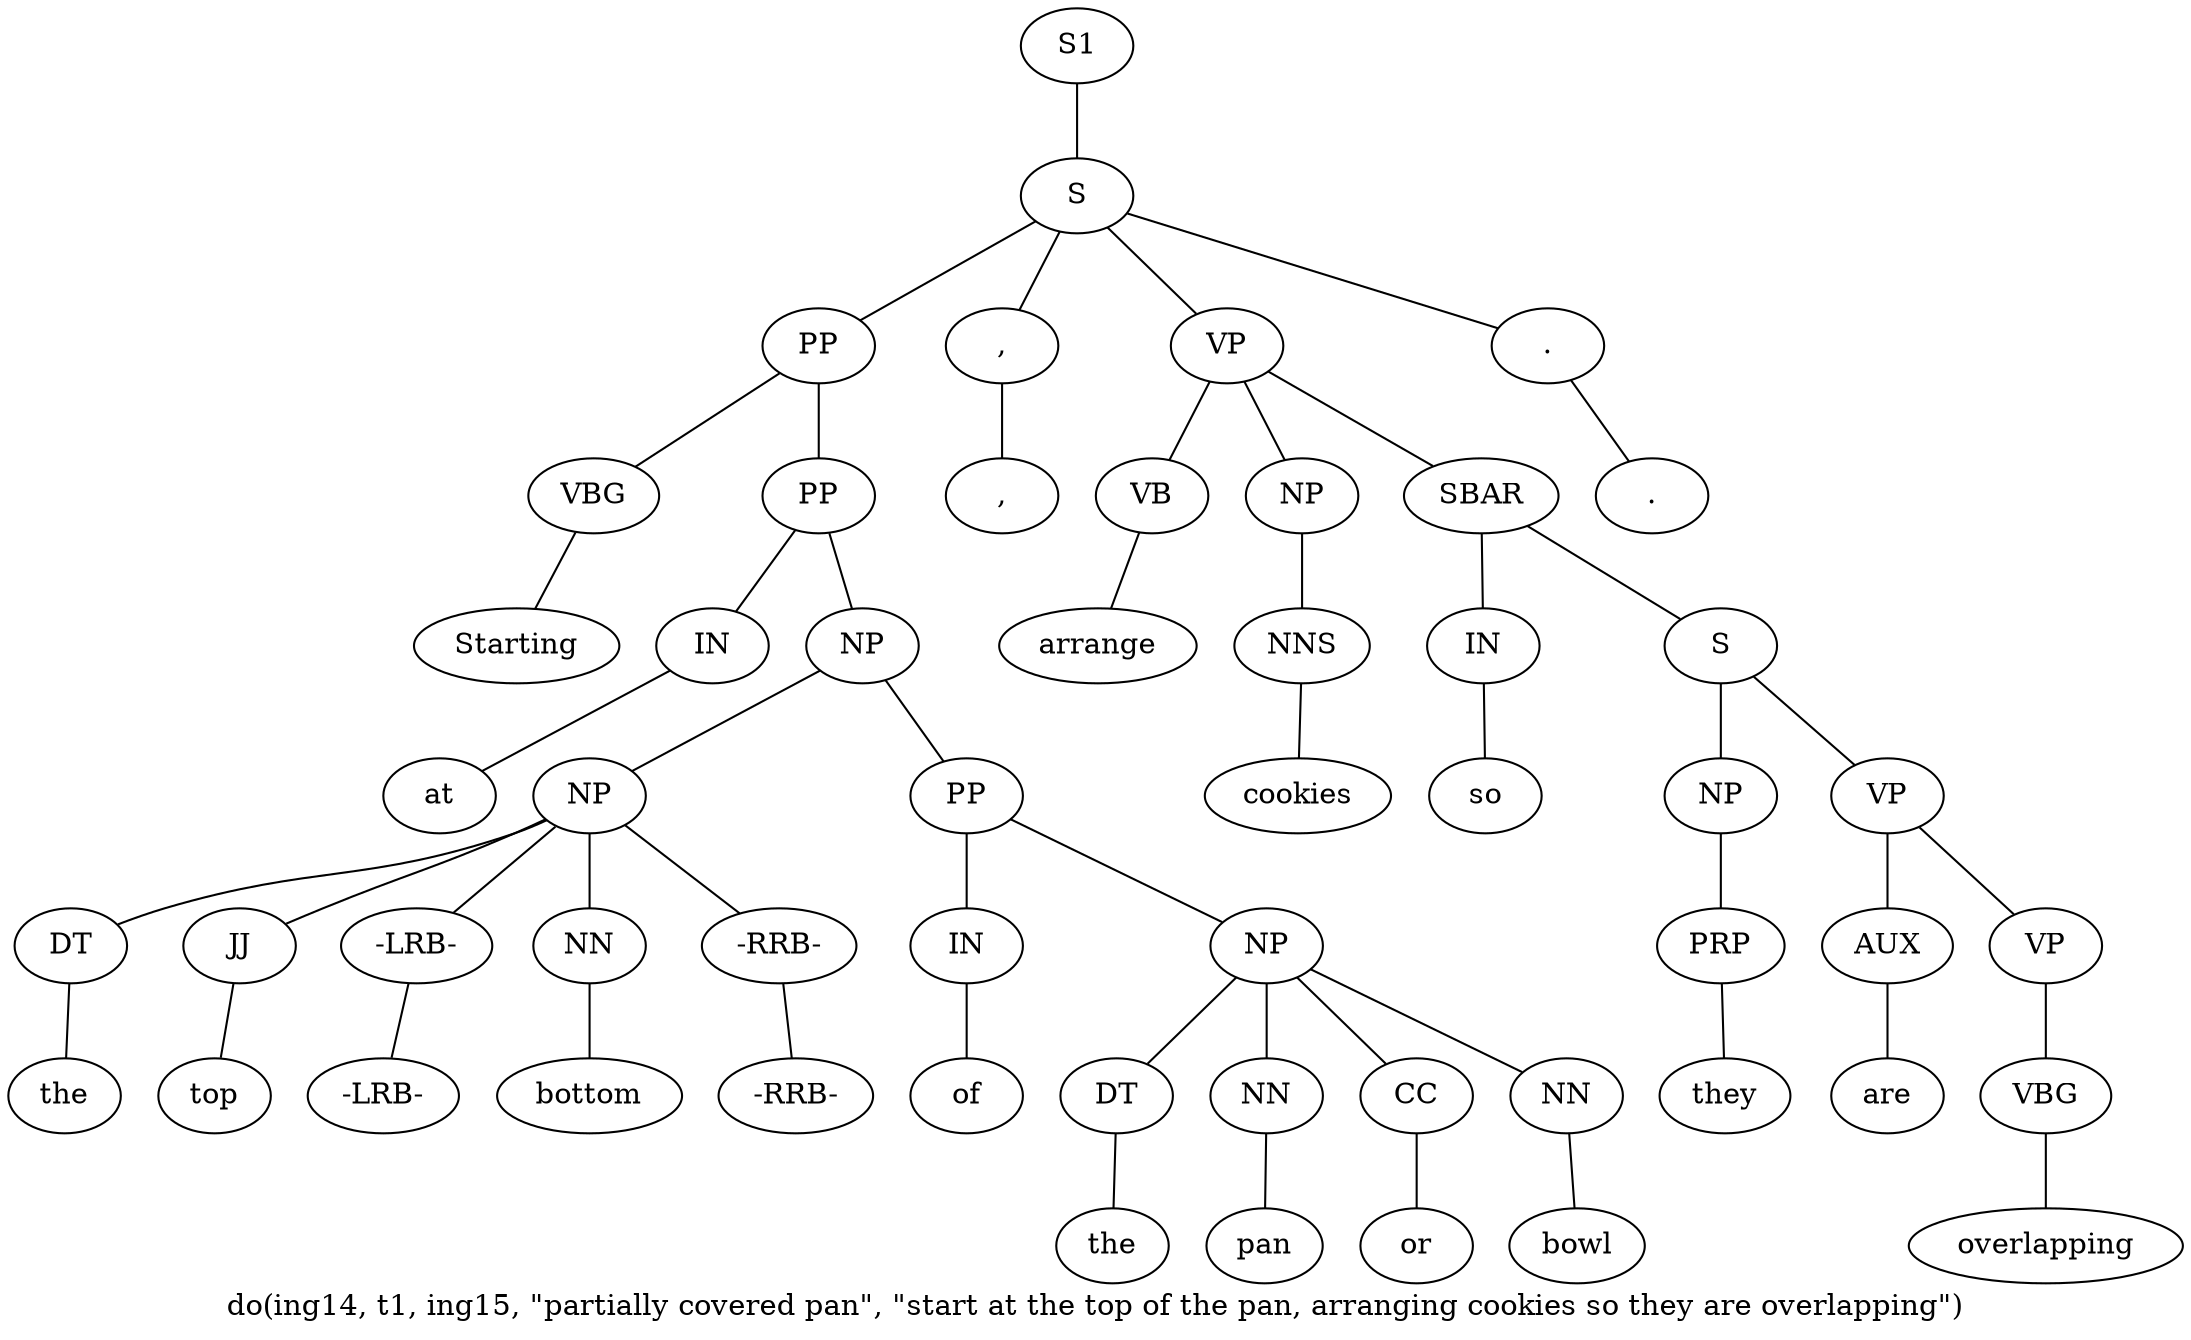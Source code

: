 graph SyntaxGraph {
	label = "do(ing14, t1, ing15, \"partially covered pan\", \"start at the top of the pan, arranging cookies so they are overlapping\")";
	Node0 [label="S1"];
	Node1 [label="S"];
	Node2 [label="PP"];
	Node3 [label="VBG"];
	Node4 [label="Starting"];
	Node5 [label="PP"];
	Node6 [label="IN"];
	Node7 [label="at"];
	Node8 [label="NP"];
	Node9 [label="NP"];
	Node10 [label="DT"];
	Node11 [label="the"];
	Node12 [label="JJ"];
	Node13 [label="top"];
	Node14 [label="-LRB-"];
	Node15 [label="-LRB-"];
	Node16 [label="NN"];
	Node17 [label="bottom"];
	Node18 [label="-RRB-"];
	Node19 [label="-RRB-"];
	Node20 [label="PP"];
	Node21 [label="IN"];
	Node22 [label="of"];
	Node23 [label="NP"];
	Node24 [label="DT"];
	Node25 [label="the"];
	Node26 [label="NN"];
	Node27 [label="pan"];
	Node28 [label="CC"];
	Node29 [label="or"];
	Node30 [label="NN"];
	Node31 [label="bowl"];
	Node32 [label=","];
	Node33 [label=","];
	Node34 [label="VP"];
	Node35 [label="VB"];
	Node36 [label="arrange"];
	Node37 [label="NP"];
	Node38 [label="NNS"];
	Node39 [label="cookies"];
	Node40 [label="SBAR"];
	Node41 [label="IN"];
	Node42 [label="so"];
	Node43 [label="S"];
	Node44 [label="NP"];
	Node45 [label="PRP"];
	Node46 [label="they"];
	Node47 [label="VP"];
	Node48 [label="AUX"];
	Node49 [label="are"];
	Node50 [label="VP"];
	Node51 [label="VBG"];
	Node52 [label="overlapping"];
	Node53 [label="."];
	Node54 [label="."];

	Node0 -- Node1;
	Node1 -- Node2;
	Node1 -- Node32;
	Node1 -- Node34;
	Node1 -- Node53;
	Node2 -- Node3;
	Node2 -- Node5;
	Node3 -- Node4;
	Node5 -- Node6;
	Node5 -- Node8;
	Node6 -- Node7;
	Node8 -- Node9;
	Node8 -- Node20;
	Node9 -- Node10;
	Node9 -- Node12;
	Node9 -- Node14;
	Node9 -- Node16;
	Node9 -- Node18;
	Node10 -- Node11;
	Node12 -- Node13;
	Node14 -- Node15;
	Node16 -- Node17;
	Node18 -- Node19;
	Node20 -- Node21;
	Node20 -- Node23;
	Node21 -- Node22;
	Node23 -- Node24;
	Node23 -- Node26;
	Node23 -- Node28;
	Node23 -- Node30;
	Node24 -- Node25;
	Node26 -- Node27;
	Node28 -- Node29;
	Node30 -- Node31;
	Node32 -- Node33;
	Node34 -- Node35;
	Node34 -- Node37;
	Node34 -- Node40;
	Node35 -- Node36;
	Node37 -- Node38;
	Node38 -- Node39;
	Node40 -- Node41;
	Node40 -- Node43;
	Node41 -- Node42;
	Node43 -- Node44;
	Node43 -- Node47;
	Node44 -- Node45;
	Node45 -- Node46;
	Node47 -- Node48;
	Node47 -- Node50;
	Node48 -- Node49;
	Node50 -- Node51;
	Node51 -- Node52;
	Node53 -- Node54;
}